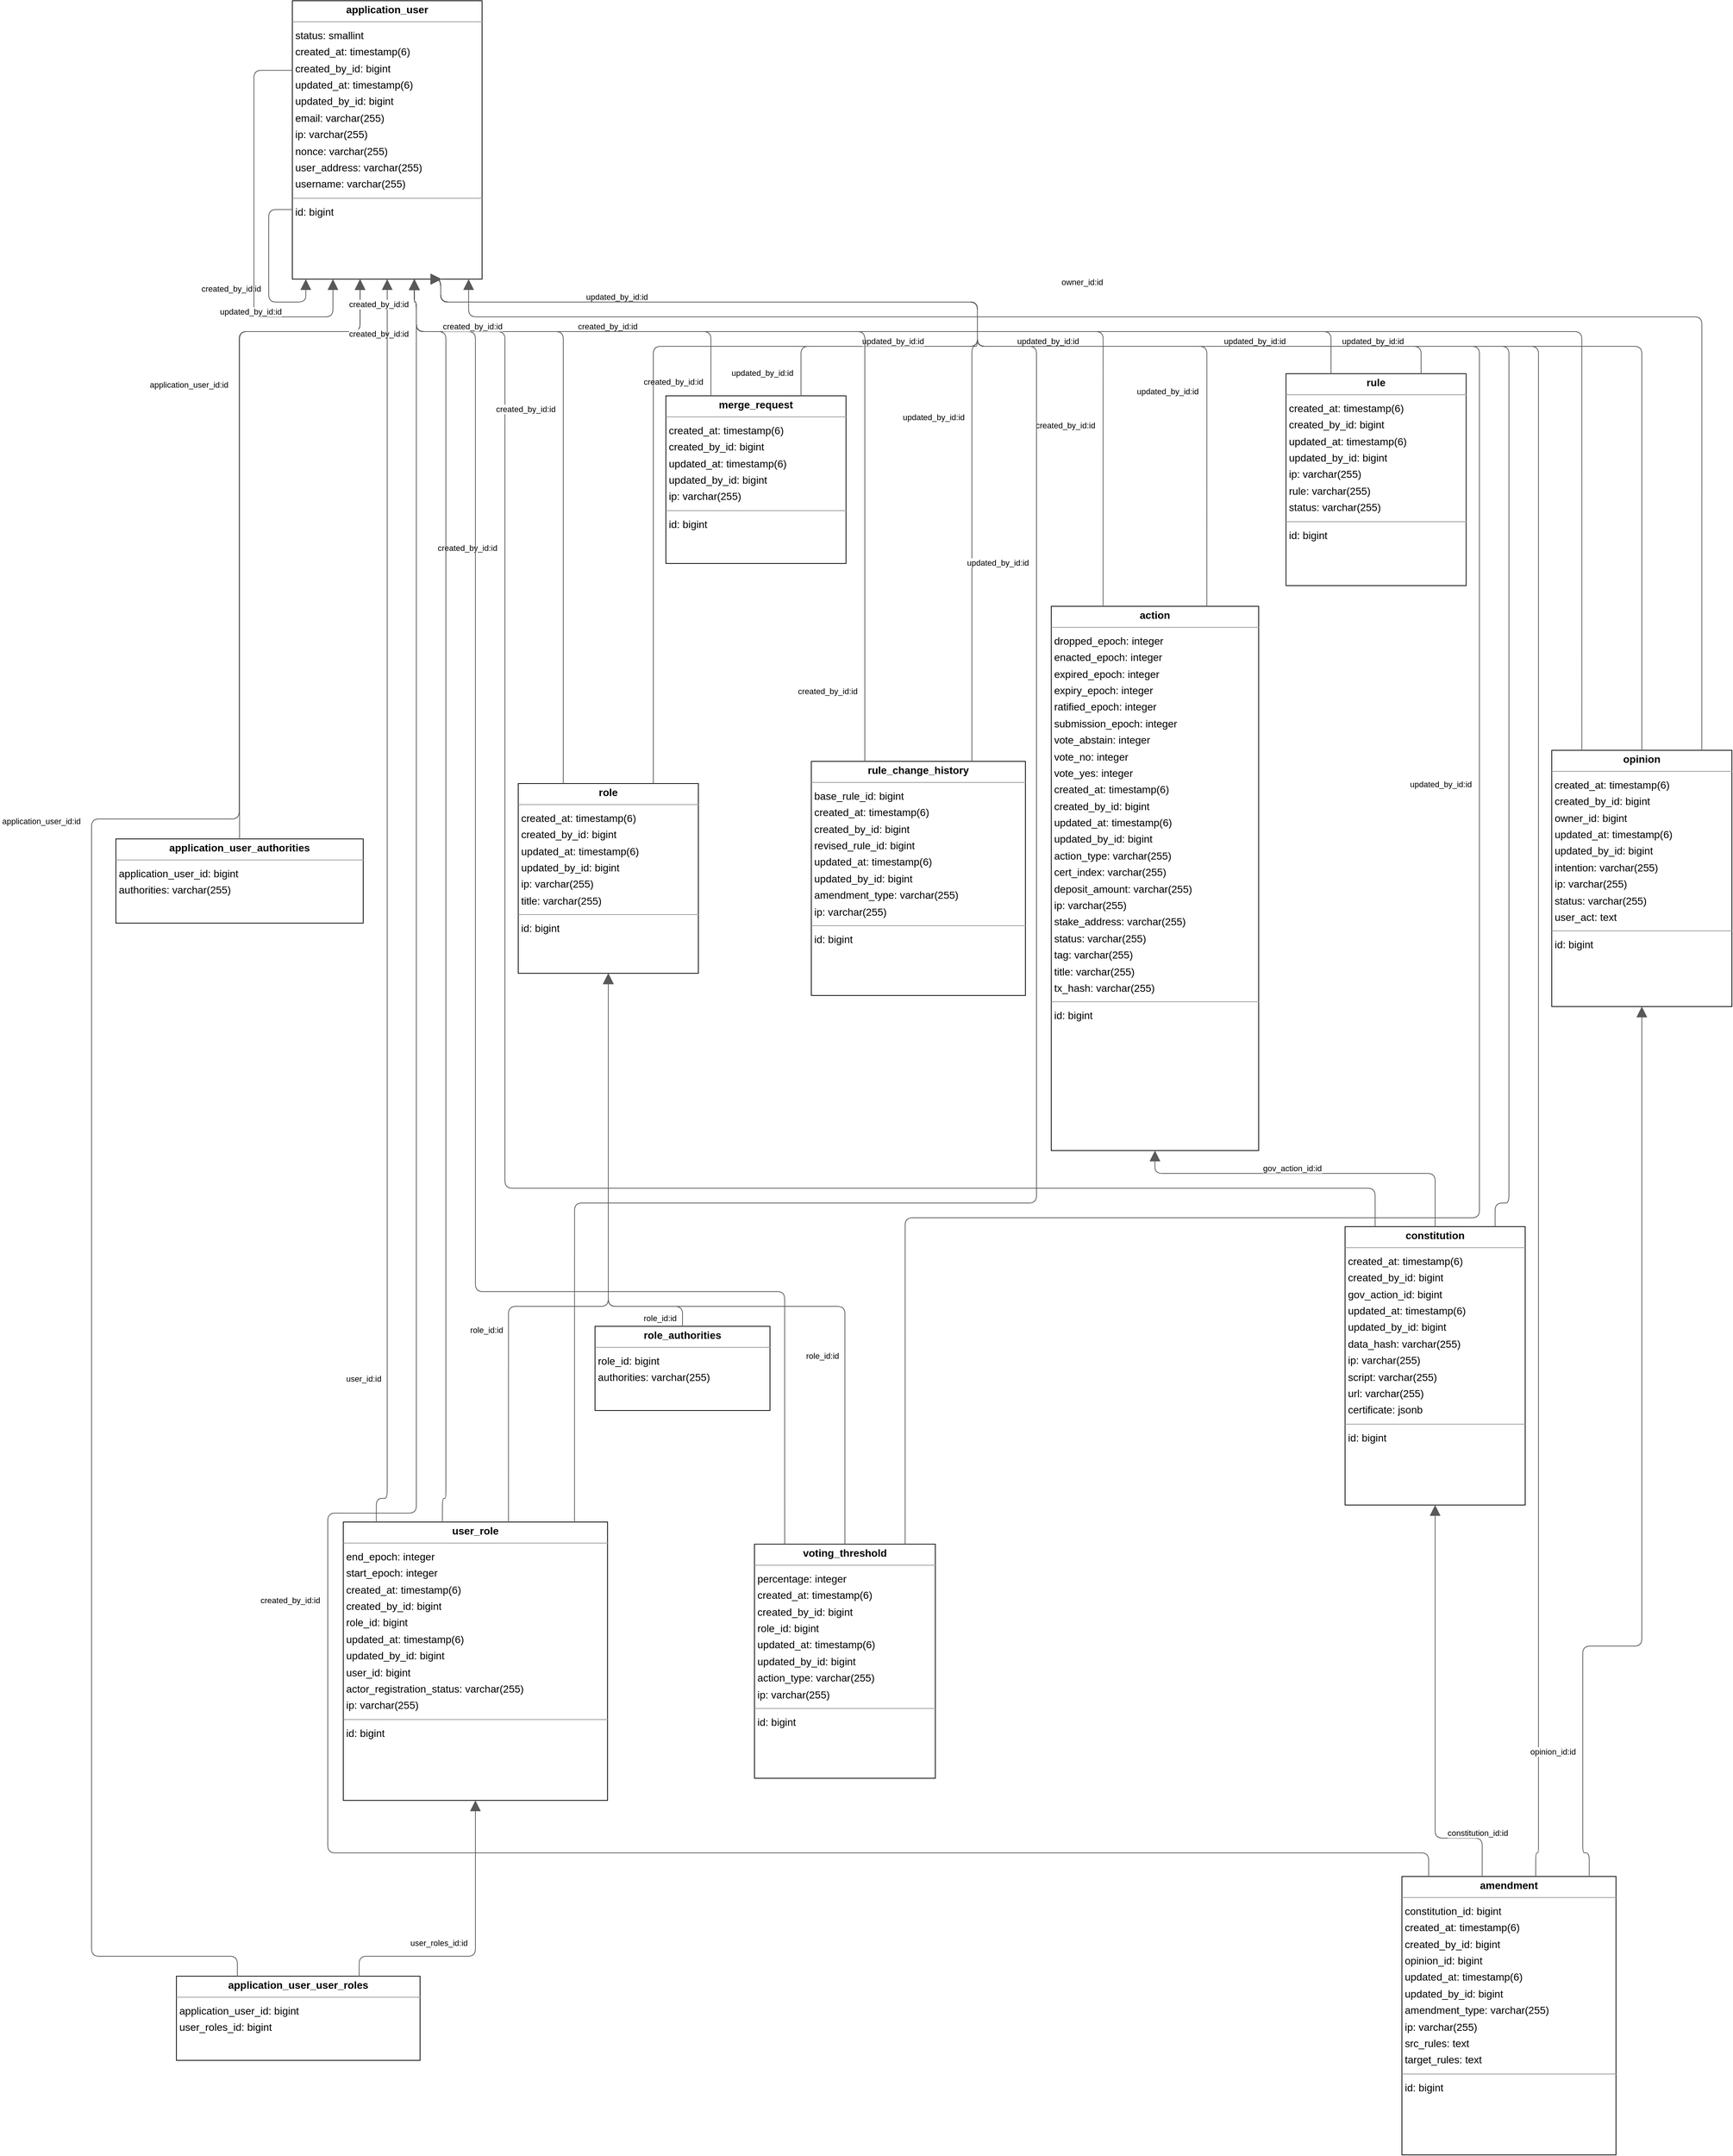 <mxGraphModel dx="0" dy="0" grid="1" gridSize="10" guides="1" tooltips="1" connect="1" arrows="1" fold="1" page="0" pageScale="1" background="none" math="0" shadow="0">
  <root>
    <mxCell id="0" />
    <mxCell id="1" parent="0" />
    <mxCell id="node12" parent="1" vertex="1" value="&lt;p style=&quot;margin:0px;margin-top:4px;text-align:center;&quot;&gt;&lt;b&gt;action&lt;/b&gt;&lt;/p&gt;&lt;hr size=&quot;1&quot;/&gt;&lt;p style=&quot;margin:0 0 0 4px;line-height:1.6;&quot;&gt; dropped_epoch: integer&lt;br/&gt; enacted_epoch: integer&lt;br/&gt; expired_epoch: integer&lt;br/&gt; expiry_epoch: integer&lt;br/&gt; ratified_epoch: integer&lt;br/&gt; submission_epoch: integer&lt;br/&gt; vote_abstain: integer&lt;br/&gt; vote_no: integer&lt;br/&gt; vote_yes: integer&lt;br/&gt; created_at: timestamp(6)&lt;br/&gt; created_by_id: bigint&lt;br/&gt; updated_at: timestamp(6)&lt;br/&gt; updated_by_id: bigint&lt;br/&gt; action_type: varchar(255)&lt;br/&gt; cert_index: varchar(255)&lt;br/&gt; deposit_amount: varchar(255)&lt;br/&gt; ip: varchar(255)&lt;br/&gt; stake_address: varchar(255)&lt;br/&gt; status: varchar(255)&lt;br/&gt; tag: varchar(255)&lt;br/&gt; title: varchar(255)&lt;br/&gt; tx_hash: varchar(255)&lt;/p&gt;&lt;hr size=&quot;1&quot;/&gt;&lt;p style=&quot;margin:0 0 0 4px;line-height:1.6;&quot;&gt; id: bigint&lt;/p&gt;" style="verticalAlign=top;align=left;overflow=fill;fontSize=14;fontFamily=Helvetica;html=1;rounded=0;shadow=0;comic=0;labelBackgroundColor=none;strokeWidth=1;">
      <mxGeometry x="1089" y="452" width="281" height="737" as="geometry" />
    </mxCell>
    <mxCell id="node10" parent="1" vertex="1" value="&lt;p style=&quot;margin:0px;margin-top:4px;text-align:center;&quot;&gt;&lt;b&gt;amendment&lt;/b&gt;&lt;/p&gt;&lt;hr size=&quot;1&quot;/&gt;&lt;p style=&quot;margin:0 0 0 4px;line-height:1.6;&quot;&gt; constitution_id: bigint&lt;br/&gt; created_at: timestamp(6)&lt;br/&gt; created_by_id: bigint&lt;br/&gt; opinion_id: bigint&lt;br/&gt; updated_at: timestamp(6)&lt;br/&gt; updated_by_id: bigint&lt;br/&gt; amendment_type: varchar(255)&lt;br/&gt; ip: varchar(255)&lt;br/&gt; src_rules: text&lt;br/&gt; target_rules: text&lt;/p&gt;&lt;hr size=&quot;1&quot;/&gt;&lt;p style=&quot;margin:0 0 0 4px;line-height:1.6;&quot;&gt; id: bigint&lt;/p&gt;" style="verticalAlign=top;align=left;overflow=fill;fontSize=14;fontFamily=Helvetica;html=1;rounded=0;shadow=0;comic=0;labelBackgroundColor=none;strokeWidth=1;">
      <mxGeometry x="1564" y="2172" width="290" height="377" as="geometry" />
    </mxCell>
    <mxCell id="node3" parent="1" vertex="1" value="&lt;p style=&quot;margin:0px;margin-top:4px;text-align:center;&quot;&gt;&lt;b&gt;application_user&lt;/b&gt;&lt;/p&gt;&lt;hr size=&quot;1&quot;/&gt;&lt;p style=&quot;margin:0 0 0 4px;line-height:1.6;&quot;&gt; status: smallint&lt;br/&gt; created_at: timestamp(6)&lt;br/&gt; created_by_id: bigint&lt;br/&gt; updated_at: timestamp(6)&lt;br/&gt; updated_by_id: bigint&lt;br/&gt; email: varchar(255)&lt;br/&gt; ip: varchar(255)&lt;br/&gt; nonce: varchar(255)&lt;br/&gt; user_address: varchar(255)&lt;br/&gt; username: varchar(255)&lt;/p&gt;&lt;hr size=&quot;1&quot;/&gt;&lt;p style=&quot;margin:0 0 0 4px;line-height:1.6;&quot;&gt; id: bigint&lt;/p&gt;" style="verticalAlign=top;align=left;overflow=fill;fontSize=14;fontFamily=Helvetica;html=1;rounded=0;shadow=0;comic=0;labelBackgroundColor=none;strokeWidth=1;">
      <mxGeometry x="61" y="-368" width="257" height="377" as="geometry" />
    </mxCell>
    <mxCell id="node1" parent="1" vertex="1" value="&lt;p style=&quot;margin:0px;margin-top:4px;text-align:center;&quot;&gt;&lt;b&gt;application_user_authorities&lt;/b&gt;&lt;/p&gt;&lt;hr size=&quot;1&quot;/&gt;&lt;p style=&quot;margin:0 0 0 4px;line-height:1.6;&quot;&gt; application_user_id: bigint&lt;br/&gt; authorities: varchar(255)&lt;/p&gt;" style="verticalAlign=top;align=left;overflow=fill;fontSize=14;fontFamily=Helvetica;html=1;rounded=0;shadow=0;comic=0;labelBackgroundColor=none;strokeWidth=1;">
      <mxGeometry x="-178" y="767" width="335" height="114" as="geometry" />
    </mxCell>
    <mxCell id="node8" parent="1" vertex="1" value="&lt;p style=&quot;margin:0px;margin-top:4px;text-align:center;&quot;&gt;&lt;b&gt;application_user_user_roles&lt;/b&gt;&lt;/p&gt;&lt;hr size=&quot;1&quot;/&gt;&lt;p style=&quot;margin:0 0 0 4px;line-height:1.6;&quot;&gt; application_user_id: bigint&lt;br/&gt; user_roles_id: bigint&lt;/p&gt;" style="verticalAlign=top;align=left;overflow=fill;fontSize=14;fontFamily=Helvetica;html=1;rounded=0;shadow=0;comic=0;labelBackgroundColor=none;strokeWidth=1;">
      <mxGeometry x="-96" y="2307" width="330" height="114" as="geometry" />
    </mxCell>
    <mxCell id="node7" parent="1" vertex="1" value="&lt;p style=&quot;margin:0px;margin-top:4px;text-align:center;&quot;&gt;&lt;b&gt;constitution&lt;/b&gt;&lt;/p&gt;&lt;hr size=&quot;1&quot;/&gt;&lt;p style=&quot;margin:0 0 0 4px;line-height:1.6;&quot;&gt; created_at: timestamp(6)&lt;br/&gt; created_by_id: bigint&lt;br/&gt; gov_action_id: bigint&lt;br/&gt; updated_at: timestamp(6)&lt;br/&gt; updated_by_id: bigint&lt;br/&gt; data_hash: varchar(255)&lt;br/&gt; ip: varchar(255)&lt;br/&gt; script: varchar(255)&lt;br/&gt; url: varchar(255)&lt;br/&gt; certificate: jsonb&lt;/p&gt;&lt;hr size=&quot;1&quot;/&gt;&lt;p style=&quot;margin:0 0 0 4px;line-height:1.6;&quot;&gt; id: bigint&lt;/p&gt;" style="verticalAlign=top;align=left;overflow=fill;fontSize=14;fontFamily=Helvetica;html=1;rounded=0;shadow=0;comic=0;labelBackgroundColor=none;strokeWidth=1;">
      <mxGeometry x="1487" y="1292" width="244" height="377" as="geometry" />
    </mxCell>
    <mxCell id="node2" parent="1" vertex="1" value="&lt;p style=&quot;margin:0px;margin-top:4px;text-align:center;&quot;&gt;&lt;b&gt;merge_request&lt;/b&gt;&lt;/p&gt;&lt;hr size=&quot;1&quot;/&gt;&lt;p style=&quot;margin:0 0 0 4px;line-height:1.6;&quot;&gt; created_at: timestamp(6)&lt;br/&gt; created_by_id: bigint&lt;br/&gt; updated_at: timestamp(6)&lt;br/&gt; updated_by_id: bigint&lt;br/&gt; ip: varchar(255)&lt;/p&gt;&lt;hr size=&quot;1&quot;/&gt;&lt;p style=&quot;margin:0 0 0 4px;line-height:1.6;&quot;&gt; id: bigint&lt;/p&gt;" style="verticalAlign=top;align=left;overflow=fill;fontSize=14;fontFamily=Helvetica;html=1;rounded=0;shadow=0;comic=0;labelBackgroundColor=none;strokeWidth=1;">
      <mxGeometry x="567" y="167" width="244" height="227" as="geometry" />
    </mxCell>
    <mxCell id="node9" parent="1" vertex="1" value="&lt;p style=&quot;margin:0px;margin-top:4px;text-align:center;&quot;&gt;&lt;b&gt;opinion&lt;/b&gt;&lt;/p&gt;&lt;hr size=&quot;1&quot;/&gt;&lt;p style=&quot;margin:0 0 0 4px;line-height:1.6;&quot;&gt; created_at: timestamp(6)&lt;br/&gt; created_by_id: bigint&lt;br/&gt; owner_id: bigint&lt;br/&gt; updated_at: timestamp(6)&lt;br/&gt; updated_by_id: bigint&lt;br/&gt; intention: varchar(255)&lt;br/&gt; ip: varchar(255)&lt;br/&gt; status: varchar(255)&lt;br/&gt; user_act: text&lt;/p&gt;&lt;hr size=&quot;1&quot;/&gt;&lt;p style=&quot;margin:0 0 0 4px;line-height:1.6;&quot;&gt; id: bigint&lt;/p&gt;" style="verticalAlign=top;align=left;overflow=fill;fontSize=14;fontFamily=Helvetica;html=1;rounded=0;shadow=0;comic=0;labelBackgroundColor=none;strokeWidth=1;">
      <mxGeometry x="1767" y="647" width="244" height="347" as="geometry" />
    </mxCell>
    <mxCell id="node4" parent="1" vertex="1" value="&lt;p style=&quot;margin:0px;margin-top:4px;text-align:center;&quot;&gt;&lt;b&gt;role&lt;/b&gt;&lt;/p&gt;&lt;hr size=&quot;1&quot;/&gt;&lt;p style=&quot;margin:0 0 0 4px;line-height:1.6;&quot;&gt; created_at: timestamp(6)&lt;br/&gt; created_by_id: bigint&lt;br/&gt; updated_at: timestamp(6)&lt;br/&gt; updated_by_id: bigint&lt;br/&gt; ip: varchar(255)&lt;br/&gt; title: varchar(255)&lt;/p&gt;&lt;hr size=&quot;1&quot;/&gt;&lt;p style=&quot;margin:0 0 0 4px;line-height:1.6;&quot;&gt; id: bigint&lt;/p&gt;" style="verticalAlign=top;align=left;overflow=fill;fontSize=14;fontFamily=Helvetica;html=1;rounded=0;shadow=0;comic=0;labelBackgroundColor=none;strokeWidth=1;">
      <mxGeometry x="367" y="692" width="244" height="257" as="geometry" />
    </mxCell>
    <mxCell id="node11" parent="1" vertex="1" value="&lt;p style=&quot;margin:0px;margin-top:4px;text-align:center;&quot;&gt;&lt;b&gt;role_authorities&lt;/b&gt;&lt;/p&gt;&lt;hr size=&quot;1&quot;/&gt;&lt;p style=&quot;margin:0 0 0 4px;line-height:1.6;&quot;&gt; role_id: bigint&lt;br/&gt; authorities: varchar(255)&lt;/p&gt;" style="verticalAlign=top;align=left;overflow=fill;fontSize=14;fontFamily=Helvetica;html=1;rounded=0;shadow=0;comic=0;labelBackgroundColor=none;strokeWidth=1;">
      <mxGeometry x="471" y="1427" width="237" height="114" as="geometry" />
    </mxCell>
    <mxCell id="node5" parent="1" vertex="1" value="&lt;p style=&quot;margin:0px;margin-top:4px;text-align:center;&quot;&gt;&lt;b&gt;rule&lt;/b&gt;&lt;/p&gt;&lt;hr size=&quot;1&quot;/&gt;&lt;p style=&quot;margin:0 0 0 4px;line-height:1.6;&quot;&gt; created_at: timestamp(6)&lt;br/&gt; created_by_id: bigint&lt;br/&gt; updated_at: timestamp(6)&lt;br/&gt; updated_by_id: bigint&lt;br/&gt; ip: varchar(255)&lt;br/&gt; rule: varchar(255)&lt;br/&gt; status: varchar(255)&lt;/p&gt;&lt;hr size=&quot;1&quot;/&gt;&lt;p style=&quot;margin:0 0 0 4px;line-height:1.6;&quot;&gt; id: bigint&lt;/p&gt;" style="verticalAlign=top;align=left;overflow=fill;fontSize=14;fontFamily=Helvetica;html=1;rounded=0;shadow=0;comic=0;labelBackgroundColor=none;strokeWidth=1;">
      <mxGeometry x="1407" y="137" width="244" height="287" as="geometry" />
    </mxCell>
    <mxCell id="node13" parent="1" vertex="1" value="&lt;p style=&quot;margin:0px;margin-top:4px;text-align:center;&quot;&gt;&lt;b&gt;rule_change_history&lt;/b&gt;&lt;/p&gt;&lt;hr size=&quot;1&quot;/&gt;&lt;p style=&quot;margin:0 0 0 4px;line-height:1.6;&quot;&gt; base_rule_id: bigint&lt;br/&gt; created_at: timestamp(6)&lt;br/&gt; created_by_id: bigint&lt;br/&gt; revised_rule_id: bigint&lt;br/&gt; updated_at: timestamp(6)&lt;br/&gt; updated_by_id: bigint&lt;br/&gt; amendment_type: varchar(255)&lt;br/&gt; ip: varchar(255)&lt;/p&gt;&lt;hr size=&quot;1&quot;/&gt;&lt;p style=&quot;margin:0 0 0 4px;line-height:1.6;&quot;&gt; id: bigint&lt;/p&gt;" style="verticalAlign=top;align=left;overflow=fill;fontSize=14;fontFamily=Helvetica;html=1;rounded=0;shadow=0;comic=0;labelBackgroundColor=none;strokeWidth=1;">
      <mxGeometry x="764" y="662" width="290" height="317" as="geometry" />
    </mxCell>
    <mxCell id="node0" parent="1" vertex="1" value="&lt;p style=&quot;margin:0px;margin-top:4px;text-align:center;&quot;&gt;&lt;b&gt;user_role&lt;/b&gt;&lt;/p&gt;&lt;hr size=&quot;1&quot;/&gt;&lt;p style=&quot;margin:0 0 0 4px;line-height:1.6;&quot;&gt; end_epoch: integer&lt;br/&gt; start_epoch: integer&lt;br/&gt; created_at: timestamp(6)&lt;br/&gt; created_by_id: bigint&lt;br/&gt; role_id: bigint&lt;br/&gt; updated_at: timestamp(6)&lt;br/&gt; updated_by_id: bigint&lt;br/&gt; user_id: bigint&lt;br/&gt; actor_registration_status: varchar(255)&lt;br/&gt; ip: varchar(255)&lt;/p&gt;&lt;hr size=&quot;1&quot;/&gt;&lt;p style=&quot;margin:0 0 0 4px;line-height:1.6;&quot;&gt; id: bigint&lt;/p&gt;" style="verticalAlign=top;align=left;overflow=fill;fontSize=14;fontFamily=Helvetica;html=1;rounded=0;shadow=0;comic=0;labelBackgroundColor=none;strokeWidth=1;">
      <mxGeometry x="130" y="1692" width="358" height="377" as="geometry" />
    </mxCell>
    <mxCell id="node6" parent="1" vertex="1" value="&lt;p style=&quot;margin:0px;margin-top:4px;text-align:center;&quot;&gt;&lt;b&gt;voting_threshold&lt;/b&gt;&lt;/p&gt;&lt;hr size=&quot;1&quot;/&gt;&lt;p style=&quot;margin:0 0 0 4px;line-height:1.6;&quot;&gt; percentage: integer&lt;br/&gt; created_at: timestamp(6)&lt;br/&gt; created_by_id: bigint&lt;br/&gt; role_id: bigint&lt;br/&gt; updated_at: timestamp(6)&lt;br/&gt; updated_by_id: bigint&lt;br/&gt; action_type: varchar(255)&lt;br/&gt; ip: varchar(255)&lt;/p&gt;&lt;hr size=&quot;1&quot;/&gt;&lt;p style=&quot;margin:0 0 0 4px;line-height:1.6;&quot;&gt; id: bigint&lt;/p&gt;" style="verticalAlign=top;align=left;overflow=fill;fontSize=14;fontFamily=Helvetica;html=1;rounded=0;shadow=0;comic=0;labelBackgroundColor=none;strokeWidth=1;">
      <mxGeometry x="687" y="1722" width="245" height="317" as="geometry" />
    </mxCell>
    <mxCell id="edge11" edge="1" value="" parent="1" source="node12" target="node3" style="html=1;rounded=1;edgeStyle=orthogonalEdgeStyle;dashed=0;startArrow=none;endArrow=block;endSize=12;strokeColor=#595959;exitX=0.250;exitY=0.000;exitDx=0;exitDy=0;entryX=0.643;entryY=1.000;entryDx=0;entryDy=0;">
      <mxGeometry width="50" height="50" relative="1" as="geometry">
        <Array as="points">
          <mxPoint x="1159" y="80" />
          <mxPoint x="229" y="80" />
          <mxPoint x="229" y="40" />
          <mxPoint x="226" y="40" />
        </Array>
      </mxGeometry>
    </mxCell>
    <mxCell id="label68" parent="edge11" vertex="1" connectable="0" value="created_by_id:id" style="edgeLabel;resizable=0;html=1;align=left;verticalAlign=top;strokeColor=default;">
      <mxGeometry x="1066" y="194" as="geometry" />
    </mxCell>
    <mxCell id="edge30" edge="1" value="" parent="1" source="node12" target="node3" style="html=1;rounded=1;edgeStyle=orthogonalEdgeStyle;dashed=0;startArrow=none;endArrow=block;endSize=12;strokeColor=#595959;exitX=0.750;exitY=0.000;exitDx=0;exitDy=0;entryX=0.786;entryY=1.000;entryDx=0;entryDy=0;">
      <mxGeometry width="50" height="50" relative="1" as="geometry">
        <Array as="points">
          <mxPoint x="1299" y="100" />
          <mxPoint x="989" y="100" />
          <mxPoint x="989" y="40" />
          <mxPoint x="262" y="40" />
        </Array>
      </mxGeometry>
    </mxCell>
    <mxCell id="label182" parent="edge30" vertex="1" connectable="0" value="updated_by_id:id" style="edgeLabel;resizable=0;html=1;align=left;verticalAlign=top;strokeColor=default;">
      <mxGeometry x="1203" y="148" as="geometry" />
    </mxCell>
    <mxCell id="edge8" edge="1" value="" parent="1" source="node10" target="node3" style="html=1;rounded=1;edgeStyle=orthogonalEdgeStyle;dashed=0;startArrow=none;endArrow=block;endSize=12;strokeColor=#595959;exitX=0.125;exitY=0.000;exitDx=0;exitDy=0;entryX=0.643;entryY=1.000;entryDx=0;entryDy=0;">
      <mxGeometry width="50" height="50" relative="1" as="geometry">
        <Array as="points">
          <mxPoint x="1600" y="2140" />
          <mxPoint x="109" y="2140" />
          <mxPoint x="109" y="1680" />
          <mxPoint x="229" y="1680" />
          <mxPoint x="229" y="40" />
          <mxPoint x="226" y="40" />
        </Array>
      </mxGeometry>
    </mxCell>
    <mxCell id="label50" parent="edge8" vertex="1" connectable="0" value="created_by_id:id" style="edgeLabel;resizable=0;html=1;align=left;verticalAlign=top;strokeColor=default;">
      <mxGeometry x="16" y="1785" as="geometry" />
    </mxCell>
    <mxCell id="edge20" edge="1" value="" parent="1" source="node10" target="node3" style="html=1;rounded=1;edgeStyle=orthogonalEdgeStyle;dashed=0;startArrow=none;endArrow=block;endSize=12;strokeColor=#595959;exitX=0.625;exitY=0.000;exitDx=0;exitDy=0;entryX=0.786;entryY=1.000;entryDx=0;entryDy=0;">
      <mxGeometry width="50" height="50" relative="1" as="geometry">
        <Array as="points">
          <mxPoint x="1745" y="2140" />
          <mxPoint x="1749" y="2140" />
          <mxPoint x="1749" y="100" />
          <mxPoint x="989" y="100" />
          <mxPoint x="989" y="40" />
          <mxPoint x="262" y="40" />
        </Array>
      </mxGeometry>
    </mxCell>
    <mxCell id="label122" parent="edge20" vertex="1" connectable="0" value="updated_by_id:id" style="edgeLabel;resizable=0;html=1;align=left;verticalAlign=top;strokeColor=default;">
      <mxGeometry x="1321" y="80" as="geometry" />
    </mxCell>
    <mxCell id="edge3" edge="1" value="" parent="1" source="node10" target="node7" style="html=1;rounded=1;edgeStyle=orthogonalEdgeStyle;dashed=0;startArrow=none;endArrow=block;endSize=12;strokeColor=#595959;exitX=0.375;exitY=0.000;exitDx=0;exitDy=0;entryX=0.500;entryY=1.000;entryDx=0;entryDy=0;">
      <mxGeometry width="50" height="50" relative="1" as="geometry">
        <Array as="points">
          <mxPoint x="1673" y="2120" />
          <mxPoint x="1609" y="2120" />
        </Array>
      </mxGeometry>
    </mxCell>
    <mxCell id="label20" parent="edge3" vertex="1" connectable="0" value="constitution_id:id" style="edgeLabel;resizable=0;html=1;align=left;verticalAlign=top;strokeColor=default;">
      <mxGeometry x="1624" y="2100" as="geometry" />
    </mxCell>
    <mxCell id="edge24" edge="1" value="" parent="1" source="node10" target="node9" style="html=1;rounded=1;edgeStyle=orthogonalEdgeStyle;dashed=0;startArrow=none;endArrow=block;endSize=12;strokeColor=#595959;exitX=0.875;exitY=0.000;exitDx=0;exitDy=0;entryX=0.500;entryY=1.000;entryDx=0;entryDy=0;">
      <mxGeometry width="50" height="50" relative="1" as="geometry">
        <Array as="points">
          <mxPoint x="1818" y="2140" />
          <mxPoint x="1809" y="2140" />
          <mxPoint x="1809" y="1860" />
          <mxPoint x="1889" y="1860" />
        </Array>
      </mxGeometry>
    </mxCell>
    <mxCell id="label146" parent="edge24" vertex="1" connectable="0" value="opinion_id:id" style="edgeLabel;resizable=0;html=1;align=left;verticalAlign=top;strokeColor=default;">
      <mxGeometry x="1736" y="1990" as="geometry" />
    </mxCell>
    <mxCell id="edge10" edge="1" value="" parent="1" source="node3" target="node3" style="html=1;rounded=1;edgeStyle=orthogonalEdgeStyle;dashed=0;startArrow=none;endArrow=block;endSize=12;strokeColor=#595959;exitX=0.000;exitY=0.750;exitDx=0;exitDy=0;entryX=0.071;entryY=1.000;entryDx=0;entryDy=0;">
      <mxGeometry width="50" height="50" relative="1" as="geometry">
        <Array as="points">
          <mxPoint x="29" y="-86" />
          <mxPoint x="29" y="40" />
          <mxPoint x="79" y="40" />
        </Array>
      </mxGeometry>
    </mxCell>
    <mxCell id="label62" parent="edge10" vertex="1" connectable="0" value="created_by_id:id" style="edgeLabel;resizable=0;html=1;align=left;verticalAlign=top;strokeColor=default;">
      <mxGeometry x="-64" y="9" as="geometry" />
    </mxCell>
    <mxCell id="edge31" edge="1" value="" parent="1" source="node3" target="node3" style="html=1;rounded=1;edgeStyle=orthogonalEdgeStyle;dashed=0;startArrow=none;endArrow=block;endSize=12;strokeColor=#595959;exitX=0.000;exitY=0.250;exitDx=0;exitDy=0;entryX=0.214;entryY=1.000;entryDx=0;entryDy=0;">
      <mxGeometry width="50" height="50" relative="1" as="geometry">
        <Array as="points">
          <mxPoint x="9" y="-274" />
          <mxPoint x="9" y="60" />
          <mxPoint x="116" y="60" />
        </Array>
      </mxGeometry>
    </mxCell>
    <mxCell id="label188" parent="edge31" vertex="1" connectable="0" value="updated_by_id:id" style="edgeLabel;resizable=0;html=1;align=left;verticalAlign=top;strokeColor=default;">
      <mxGeometry x="-39" y="40" as="geometry" />
    </mxCell>
    <mxCell id="edge19" edge="1" value="" parent="1" source="node1" target="node3" style="html=1;rounded=1;edgeStyle=orthogonalEdgeStyle;dashed=0;startArrow=none;endArrow=block;endSize=12;strokeColor=#595959;exitX=0.500;exitY=0.000;exitDx=0;exitDy=0;entryX=0.357;entryY=1.000;entryDx=0;entryDy=0;">
      <mxGeometry width="50" height="50" relative="1" as="geometry">
        <Array as="points">
          <mxPoint x="-11" y="80" />
          <mxPoint x="152" y="80" />
        </Array>
      </mxGeometry>
    </mxCell>
    <mxCell id="label116" parent="edge19" vertex="1" connectable="0" value="application_user_id:id" style="edgeLabel;resizable=0;html=1;align=left;verticalAlign=top;strokeColor=default;">
      <mxGeometry x="-134" y="139" as="geometry" />
    </mxCell>
    <mxCell id="edge2" edge="1" value="" parent="1" source="node8" target="node3" style="html=1;rounded=1;edgeStyle=orthogonalEdgeStyle;dashed=0;startArrow=none;endArrow=block;endSize=12;strokeColor=#595959;exitX=0.250;exitY=0.000;exitDx=0;exitDy=0;entryX=0.357;entryY=1.000;entryDx=0;entryDy=0;">
      <mxGeometry width="50" height="50" relative="1" as="geometry">
        <Array as="points">
          <mxPoint x="-13" y="2280" />
          <mxPoint x="-211" y="2280" />
          <mxPoint x="-211" y="740" />
          <mxPoint x="-11" y="740" />
          <mxPoint x="-11" y="80" />
          <mxPoint x="152" y="80" />
        </Array>
      </mxGeometry>
    </mxCell>
    <mxCell id="label14" parent="edge2" vertex="1" connectable="0" value="application_user_id:id" style="edgeLabel;resizable=0;html=1;align=left;verticalAlign=top;strokeColor=default;">
      <mxGeometry x="-334" y="730" as="geometry" />
    </mxCell>
    <mxCell id="edge14" edge="1" value="" parent="1" source="node8" target="node0" style="html=1;rounded=1;edgeStyle=orthogonalEdgeStyle;dashed=0;startArrow=none;endArrow=block;endSize=12;strokeColor=#595959;exitX=0.750;exitY=0.000;exitDx=0;exitDy=0;entryX=0.500;entryY=1.000;entryDx=0;entryDy=0;">
      <mxGeometry width="50" height="50" relative="1" as="geometry">
        <Array as="points">
          <mxPoint x="152" y="2280" />
          <mxPoint x="309" y="2280" />
        </Array>
      </mxGeometry>
    </mxCell>
    <mxCell id="label86" parent="edge14" vertex="1" connectable="0" value="user_roles_id:id" style="edgeLabel;resizable=0;html=1;align=left;verticalAlign=top;strokeColor=default;">
      <mxGeometry x="219" y="2249" as="geometry" />
    </mxCell>
    <mxCell id="edge25" edge="1" value="" parent="1" source="node7" target="node12" style="html=1;rounded=1;edgeStyle=orthogonalEdgeStyle;dashed=0;startArrow=none;endArrow=block;endSize=12;strokeColor=#595959;exitX=0.500;exitY=0.000;exitDx=0;exitDy=0;entryX=0.500;entryY=1.000;entryDx=0;entryDy=0;">
      <mxGeometry width="50" height="50" relative="1" as="geometry">
        <Array as="points">
          <mxPoint x="1609" y="1220" />
          <mxPoint x="1229" y="1220" />
        </Array>
      </mxGeometry>
    </mxCell>
    <mxCell id="label152" parent="edge25" vertex="1" connectable="0" value="gov_action_id:id" style="edgeLabel;resizable=0;html=1;align=left;verticalAlign=top;strokeColor=default;">
      <mxGeometry x="1374" y="1200" as="geometry" />
    </mxCell>
    <mxCell id="edge12" edge="1" value="" parent="1" source="node7" target="node3" style="html=1;rounded=1;edgeStyle=orthogonalEdgeStyle;dashed=0;startArrow=none;endArrow=block;endSize=12;strokeColor=#595959;exitX=0.833;exitY=0.000;exitDx=0;exitDy=0;entryX=0.786;entryY=1.000;entryDx=0;entryDy=0;">
      <mxGeometry width="50" height="50" relative="1" as="geometry">
        <Array as="points">
          <mxPoint x="1690" y="1260" />
          <mxPoint x="1709" y="1260" />
          <mxPoint x="1709" y="100" />
          <mxPoint x="989" y="100" />
          <mxPoint x="989" y="40" />
          <mxPoint x="262" y="40" />
        </Array>
      </mxGeometry>
    </mxCell>
    <mxCell id="label74" parent="edge12" vertex="1" connectable="0" value="updated_by_id:id" style="edgeLabel;resizable=0;html=1;align=left;verticalAlign=top;strokeColor=default;">
      <mxGeometry x="1481" y="80" as="geometry" />
    </mxCell>
    <mxCell id="edge32" edge="1" value="" parent="1" source="node7" target="node3" style="html=1;rounded=1;edgeStyle=orthogonalEdgeStyle;dashed=0;startArrow=none;endArrow=block;endSize=12;strokeColor=#595959;exitX=0.167;exitY=0.000;exitDx=0;exitDy=0;entryX=0.643;entryY=1.000;entryDx=0;entryDy=0;">
      <mxGeometry width="50" height="50" relative="1" as="geometry">
        <Array as="points">
          <mxPoint x="1528" y="1240" />
          <mxPoint x="349" y="1240" />
          <mxPoint x="349" y="80" />
          <mxPoint x="229" y="80" />
          <mxPoint x="229" y="40" />
          <mxPoint x="226" y="40" />
        </Array>
      </mxGeometry>
    </mxCell>
    <mxCell id="label194" parent="edge32" vertex="1" connectable="0" value="created_by_id:id" style="edgeLabel;resizable=0;html=1;align=left;verticalAlign=top;strokeColor=default;">
      <mxGeometry x="256" y="360" as="geometry" />
    </mxCell>
    <mxCell id="edge0" edge="1" value="" parent="1" source="node2" target="node3" style="html=1;rounded=1;edgeStyle=orthogonalEdgeStyle;dashed=0;startArrow=none;endArrow=block;endSize=12;strokeColor=#595959;exitX=0.250;exitY=0.000;exitDx=0;exitDy=0;entryX=0.643;entryY=1.000;entryDx=0;entryDy=0;">
      <mxGeometry width="50" height="50" relative="1" as="geometry">
        <Array as="points">
          <mxPoint x="628" y="80" />
          <mxPoint x="229" y="80" />
          <mxPoint x="229" y="40" />
          <mxPoint x="226" y="40" />
        </Array>
      </mxGeometry>
    </mxCell>
    <mxCell id="label2" parent="edge0" vertex="1" connectable="0" value="created_by_id:id" style="edgeLabel;resizable=0;html=1;align=left;verticalAlign=top;strokeColor=default;">
      <mxGeometry x="535" y="135" as="geometry" />
    </mxCell>
    <mxCell id="edge9" edge="1" value="" parent="1" source="node2" target="node3" style="html=1;rounded=1;edgeStyle=orthogonalEdgeStyle;dashed=0;startArrow=none;endArrow=block;endSize=12;strokeColor=#595959;exitX=0.750;exitY=0.000;exitDx=0;exitDy=0;entryX=0.786;entryY=1.000;entryDx=0;entryDy=0;">
      <mxGeometry width="50" height="50" relative="1" as="geometry">
        <Array as="points">
          <mxPoint x="750" y="100" />
          <mxPoint x="989" y="100" />
          <mxPoint x="989" y="40" />
          <mxPoint x="262" y="40" />
        </Array>
      </mxGeometry>
    </mxCell>
    <mxCell id="label56" parent="edge9" vertex="1" connectable="0" value="updated_by_id:id" style="edgeLabel;resizable=0;html=1;align=left;verticalAlign=top;strokeColor=default;">
      <mxGeometry x="654" y="123" as="geometry" />
    </mxCell>
    <mxCell id="edge1" edge="1" value="" parent="1" source="node9" target="node3" style="html=1;rounded=1;edgeStyle=orthogonalEdgeStyle;dashed=0;startArrow=none;endArrow=block;endSize=12;strokeColor=#595959;exitX=0.167;exitY=0.000;exitDx=0;exitDy=0;entryX=0.643;entryY=1.000;entryDx=0;entryDy=0;">
      <mxGeometry width="50" height="50" relative="1" as="geometry">
        <Array as="points">
          <mxPoint x="1808" y="80" />
          <mxPoint x="229" y="80" />
          <mxPoint x="229" y="40" />
          <mxPoint x="226" y="40" />
        </Array>
      </mxGeometry>
    </mxCell>
    <mxCell id="label8" parent="edge1" vertex="1" connectable="0" value="created_by_id:id" style="edgeLabel;resizable=0;html=1;align=left;verticalAlign=top;strokeColor=default;">
      <mxGeometry x="446" y="60" as="geometry" />
    </mxCell>
    <mxCell id="edge7" edge="1" value="" parent="1" source="node9" target="node3" style="html=1;rounded=1;edgeStyle=orthogonalEdgeStyle;dashed=0;startArrow=none;endArrow=block;endSize=12;strokeColor=#595959;exitX=0.500;exitY=0.000;exitDx=0;exitDy=0;entryX=0.786;entryY=1.000;entryDx=0;entryDy=0;">
      <mxGeometry width="50" height="50" relative="1" as="geometry">
        <Array as="points">
          <mxPoint x="1889" y="100" />
          <mxPoint x="989" y="100" />
          <mxPoint x="989" y="40" />
          <mxPoint x="262" y="40" />
        </Array>
      </mxGeometry>
    </mxCell>
    <mxCell id="label44" parent="edge7" vertex="1" connectable="0" value="updated_by_id:id" style="edgeLabel;resizable=0;html=1;align=left;verticalAlign=top;strokeColor=default;">
      <mxGeometry x="457" y="20" as="geometry" />
    </mxCell>
    <mxCell id="edge18" edge="1" value="" parent="1" source="node9" target="node3" style="html=1;rounded=1;edgeStyle=orthogonalEdgeStyle;dashed=0;startArrow=none;endArrow=block;endSize=12;strokeColor=#595959;exitX=0.833;exitY=0.000;exitDx=0;exitDy=0;entryX=0.929;entryY=1.000;entryDx=0;entryDy=0;">
      <mxGeometry width="50" height="50" relative="1" as="geometry">
        <Array as="points">
          <mxPoint x="1970" y="60" />
          <mxPoint x="299" y="60" />
        </Array>
      </mxGeometry>
    </mxCell>
    <mxCell id="label110" parent="edge18" vertex="1" connectable="0" value="owner_id:id" style="edgeLabel;resizable=0;html=1;align=left;verticalAlign=top;strokeColor=default;">
      <mxGeometry x="1101" y="0" as="geometry" />
    </mxCell>
    <mxCell id="edge6" edge="1" value="" parent="1" source="node4" target="node3" style="html=1;rounded=1;edgeStyle=orthogonalEdgeStyle;dashed=0;startArrow=none;endArrow=block;endSize=12;strokeColor=#595959;exitX=0.750;exitY=0.000;exitDx=0;exitDy=0;entryX=0.786;entryY=1.000;entryDx=0;entryDy=0;">
      <mxGeometry width="50" height="50" relative="1" as="geometry">
        <Array as="points">
          <mxPoint x="550" y="100" />
          <mxPoint x="989" y="100" />
          <mxPoint x="989" y="40" />
          <mxPoint x="262" y="40" />
        </Array>
      </mxGeometry>
    </mxCell>
    <mxCell id="label38" parent="edge6" vertex="1" connectable="0" value="updated_by_id:id" style="edgeLabel;resizable=0;html=1;align=left;verticalAlign=top;strokeColor=default;">
      <mxGeometry x="831" y="80" as="geometry" />
    </mxCell>
    <mxCell id="edge27" edge="1" value="" parent="1" source="node4" target="node3" style="html=1;rounded=1;edgeStyle=orthogonalEdgeStyle;dashed=0;startArrow=none;endArrow=block;endSize=12;strokeColor=#595959;exitX=0.250;exitY=0.000;exitDx=0;exitDy=0;entryX=0.643;entryY=1.000;entryDx=0;entryDy=0;">
      <mxGeometry width="50" height="50" relative="1" as="geometry">
        <Array as="points">
          <mxPoint x="428" y="80" />
          <mxPoint x="229" y="80" />
          <mxPoint x="229" y="40" />
          <mxPoint x="226" y="40" />
        </Array>
      </mxGeometry>
    </mxCell>
    <mxCell id="label164" parent="edge27" vertex="1" connectable="0" value="created_by_id:id" style="edgeLabel;resizable=0;html=1;align=left;verticalAlign=top;strokeColor=default;">
      <mxGeometry x="335" y="172" as="geometry" />
    </mxCell>
    <mxCell id="edge28" edge="1" value="" parent="1" source="node11" target="node4" style="html=1;rounded=1;edgeStyle=orthogonalEdgeStyle;dashed=0;startArrow=none;endArrow=block;endSize=12;strokeColor=#595959;exitX=0.500;exitY=0.000;exitDx=0;exitDy=0;entryX=0.500;entryY=1.000;entryDx=0;entryDy=0;">
      <mxGeometry width="50" height="50" relative="1" as="geometry">
        <Array as="points">
          <mxPoint x="589" y="1400" />
          <mxPoint x="489" y="1400" />
        </Array>
      </mxGeometry>
    </mxCell>
    <mxCell id="label170" parent="edge28" vertex="1" connectable="0" value="role_id:id" style="edgeLabel;resizable=0;html=1;align=left;verticalAlign=top;strokeColor=default;">
      <mxGeometry x="535" y="1403" as="geometry" />
    </mxCell>
    <mxCell id="edge17" edge="1" value="" parent="1" source="node5" target="node3" style="html=1;rounded=1;edgeStyle=orthogonalEdgeStyle;dashed=0;startArrow=none;endArrow=block;endSize=12;strokeColor=#595959;exitX=0.750;exitY=0.000;exitDx=0;exitDy=0;entryX=0.786;entryY=1.000;entryDx=0;entryDy=0;">
      <mxGeometry width="50" height="50" relative="1" as="geometry">
        <Array as="points">
          <mxPoint x="1590" y="100" />
          <mxPoint x="989" y="100" />
          <mxPoint x="989" y="40" />
          <mxPoint x="262" y="40" />
        </Array>
      </mxGeometry>
    </mxCell>
    <mxCell id="label104" parent="edge17" vertex="1" connectable="0" value="updated_by_id:id" style="edgeLabel;resizable=0;html=1;align=left;verticalAlign=top;strokeColor=default;">
      <mxGeometry x="1041" y="80" as="geometry" />
    </mxCell>
    <mxCell id="edge21" edge="1" value="" parent="1" source="node5" target="node3" style="html=1;rounded=1;edgeStyle=orthogonalEdgeStyle;dashed=0;startArrow=none;endArrow=block;endSize=12;strokeColor=#595959;exitX=0.250;exitY=0.000;exitDx=0;exitDy=0;entryX=0.643;entryY=1.000;entryDx=0;entryDy=0;">
      <mxGeometry width="50" height="50" relative="1" as="geometry">
        <Array as="points">
          <mxPoint x="1468" y="80" />
          <mxPoint x="229" y="80" />
          <mxPoint x="229" y="40" />
          <mxPoint x="226" y="40" />
        </Array>
      </mxGeometry>
    </mxCell>
    <mxCell id="label128" parent="edge21" vertex="1" connectable="0" value="created_by_id:id" style="edgeLabel;resizable=0;html=1;align=left;verticalAlign=top;strokeColor=default;">
      <mxGeometry x="136" y="70" as="geometry" />
    </mxCell>
    <mxCell id="edge16" edge="1" value="" parent="1" source="node13" target="node3" style="html=1;rounded=1;edgeStyle=orthogonalEdgeStyle;dashed=0;startArrow=none;endArrow=block;endSize=12;strokeColor=#595959;exitX=0.750;exitY=0.000;exitDx=0;exitDy=0;entryX=0.786;entryY=1.000;entryDx=0;entryDy=0;">
      <mxGeometry width="50" height="50" relative="1" as="geometry">
        <Array as="points">
          <mxPoint x="982" y="100" />
          <mxPoint x="989" y="100" />
          <mxPoint x="989" y="40" />
          <mxPoint x="262" y="40" />
        </Array>
      </mxGeometry>
    </mxCell>
    <mxCell id="label98" parent="edge16" vertex="1" connectable="0" value="updated_by_id:id" style="edgeLabel;resizable=0;html=1;align=left;verticalAlign=top;strokeColor=default;">
      <mxGeometry x="886" y="183" as="geometry" />
    </mxCell>
    <mxCell id="edge23" edge="1" value="" parent="1" source="node13" target="node3" style="html=1;rounded=1;edgeStyle=orthogonalEdgeStyle;dashed=0;startArrow=none;endArrow=block;endSize=12;strokeColor=#595959;exitX=0.250;exitY=0.000;exitDx=0;exitDy=0;entryX=0.643;entryY=1.000;entryDx=0;entryDy=0;">
      <mxGeometry width="50" height="50" relative="1" as="geometry">
        <Array as="points">
          <mxPoint x="837" y="80" />
          <mxPoint x="229" y="80" />
          <mxPoint x="229" y="40" />
          <mxPoint x="226" y="40" />
        </Array>
      </mxGeometry>
    </mxCell>
    <mxCell id="label140" parent="edge23" vertex="1" connectable="0" value="created_by_id:id" style="edgeLabel;resizable=0;html=1;align=left;verticalAlign=top;strokeColor=default;">
      <mxGeometry x="744" y="554" as="geometry" />
    </mxCell>
    <mxCell id="edge13" edge="1" value="" parent="1" source="node0" target="node3" style="html=1;rounded=1;edgeStyle=orthogonalEdgeStyle;dashed=0;startArrow=none;endArrow=block;endSize=12;strokeColor=#595959;exitX=0.875;exitY=0.000;exitDx=0;exitDy=0;entryX=0.786;entryY=1.000;entryDx=0;entryDy=0;">
      <mxGeometry width="50" height="50" relative="1" as="geometry">
        <Array as="points">
          <mxPoint x="443" y="1260" />
          <mxPoint x="1069" y="1260" />
          <mxPoint x="1069" y="100" />
          <mxPoint x="989" y="100" />
          <mxPoint x="989" y="40" />
          <mxPoint x="262" y="40" />
        </Array>
      </mxGeometry>
    </mxCell>
    <mxCell id="label80" parent="edge13" vertex="1" connectable="0" value="updated_by_id:id" style="edgeLabel;resizable=0;html=1;align=left;verticalAlign=top;strokeColor=default;">
      <mxGeometry x="973" y="380" as="geometry" />
    </mxCell>
    <mxCell id="edge22" edge="1" value="" parent="1" source="node0" target="node3" style="html=1;rounded=1;edgeStyle=orthogonalEdgeStyle;dashed=0;startArrow=none;endArrow=block;endSize=12;strokeColor=#595959;exitX=0.125;exitY=0.000;exitDx=0;exitDy=0;entryX=0.500;entryY=1.000;entryDx=0;entryDy=0;">
      <mxGeometry width="50" height="50" relative="1" as="geometry">
        <Array as="points">
          <mxPoint x="175" y="1660" />
          <mxPoint x="189" y="1660" />
        </Array>
      </mxGeometry>
    </mxCell>
    <mxCell id="label134" parent="edge22" vertex="1" connectable="0" value="user_id:id" style="edgeLabel;resizable=0;html=1;align=left;verticalAlign=top;strokeColor=default;">
      <mxGeometry x="132" y="1485" as="geometry" />
    </mxCell>
    <mxCell id="edge29" edge="1" value="" parent="1" source="node0" target="node3" style="html=1;rounded=1;edgeStyle=orthogonalEdgeStyle;dashed=0;startArrow=none;endArrow=block;endSize=12;strokeColor=#595959;exitX=0.375;exitY=0.000;exitDx=0;exitDy=0;entryX=0.643;entryY=1.000;entryDx=0;entryDy=0;">
      <mxGeometry width="50" height="50" relative="1" as="geometry">
        <Array as="points">
          <mxPoint x="264" y="1660" />
          <mxPoint x="269" y="1660" />
          <mxPoint x="269" y="80" />
          <mxPoint x="229" y="80" />
          <mxPoint x="229" y="40" />
          <mxPoint x="226" y="40" />
        </Array>
      </mxGeometry>
    </mxCell>
    <mxCell id="label176" parent="edge29" vertex="1" connectable="0" value="created_by_id:id" style="edgeLabel;resizable=0;html=1;align=left;verticalAlign=top;strokeColor=default;">
      <mxGeometry x="136" y="30" as="geometry" />
    </mxCell>
    <mxCell id="edge4" edge="1" value="" parent="1" source="node0" target="node4" style="html=1;rounded=1;edgeStyle=orthogonalEdgeStyle;dashed=0;startArrow=none;endArrow=block;endSize=12;strokeColor=#595959;exitX=0.625;exitY=0.000;exitDx=0;exitDy=0;entryX=0.500;entryY=1.000;entryDx=0;entryDy=0;">
      <mxGeometry width="50" height="50" relative="1" as="geometry">
        <Array as="points">
          <mxPoint x="354" y="1400" />
          <mxPoint x="489" y="1400" />
        </Array>
      </mxGeometry>
    </mxCell>
    <mxCell id="label26" parent="edge4" vertex="1" connectable="0" value="role_id:id" style="edgeLabel;resizable=0;html=1;align=left;verticalAlign=top;strokeColor=default;">
      <mxGeometry x="300" y="1419" as="geometry" />
    </mxCell>
    <mxCell id="edge5" edge="1" value="" parent="1" source="node6" target="node3" style="html=1;rounded=1;edgeStyle=orthogonalEdgeStyle;dashed=0;startArrow=none;endArrow=block;endSize=12;strokeColor=#595959;exitX=0.833;exitY=0.000;exitDx=0;exitDy=0;entryX=0.786;entryY=1.000;entryDx=0;entryDy=0;">
      <mxGeometry width="50" height="50" relative="1" as="geometry">
        <Array as="points">
          <mxPoint x="891" y="1280" />
          <mxPoint x="1669" y="1280" />
          <mxPoint x="1669" y="100" />
          <mxPoint x="989" y="100" />
          <mxPoint x="989" y="40" />
          <mxPoint x="262" y="40" />
        </Array>
      </mxGeometry>
    </mxCell>
    <mxCell id="label32" parent="edge5" vertex="1" connectable="0" value="updated_by_id:id" style="edgeLabel;resizable=0;html=1;align=left;verticalAlign=top;strokeColor=default;">
      <mxGeometry x="1573" y="680" as="geometry" />
    </mxCell>
    <mxCell id="edge26" edge="1" value="" parent="1" source="node6" target="node3" style="html=1;rounded=1;edgeStyle=orthogonalEdgeStyle;dashed=0;startArrow=none;endArrow=block;endSize=12;strokeColor=#595959;exitX=0.167;exitY=0.000;exitDx=0;exitDy=0;entryX=0.643;entryY=1.000;entryDx=0;entryDy=0;">
      <mxGeometry width="50" height="50" relative="1" as="geometry">
        <Array as="points">
          <mxPoint x="727" y="1380" />
          <mxPoint x="309" y="1380" />
          <mxPoint x="309" y="80" />
          <mxPoint x="229" y="80" />
          <mxPoint x="229" y="40" />
          <mxPoint x="226" y="40" />
        </Array>
      </mxGeometry>
    </mxCell>
    <mxCell id="label158" parent="edge26" vertex="1" connectable="0" value="created_by_id:id" style="edgeLabel;resizable=0;html=1;align=left;verticalAlign=top;strokeColor=default;">
      <mxGeometry x="263" y="60" as="geometry" />
    </mxCell>
    <mxCell id="edge15" edge="1" value="" parent="1" source="node6" target="node4" style="html=1;rounded=1;edgeStyle=orthogonalEdgeStyle;dashed=0;startArrow=none;endArrow=block;endSize=12;strokeColor=#595959;exitX=0.500;exitY=0.000;exitDx=0;exitDy=0;entryX=0.500;entryY=1.000;entryDx=0;entryDy=0;">
      <mxGeometry width="50" height="50" relative="1" as="geometry">
        <Array as="points">
          <mxPoint x="809" y="1400" />
          <mxPoint x="489" y="1400" />
        </Array>
      </mxGeometry>
    </mxCell>
    <mxCell id="label92" parent="edge15" vertex="1" connectable="0" value="role_id:id" style="edgeLabel;resizable=0;html=1;align=left;verticalAlign=top;strokeColor=default;">
      <mxGeometry x="755" y="1454" as="geometry" />
    </mxCell>
  </root>
</mxGraphModel>